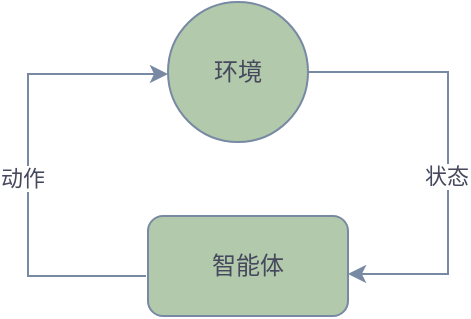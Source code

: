 <mxfile version="17.0.0" type="github">
  <diagram id="sNLXvnmChGcaQ6COaLIs" name="Page-1">
    <mxGraphModel dx="677" dy="363" grid="1" gridSize="10" guides="1" tooltips="1" connect="1" arrows="1" fold="1" page="1" pageScale="1" pageWidth="827" pageHeight="1169" math="0" shadow="0">
      <root>
        <mxCell id="0" />
        <mxCell id="1" parent="0" />
        <mxCell id="5BkBxBPCYFakMQG9k8cQ-10" value="" style="edgeStyle=orthogonalEdgeStyle;rounded=0;orthogonalLoop=1;jettySize=auto;html=1;strokeColor=#788AA3;fontColor=#46495D;" parent="1" edge="1">
          <mxGeometry relative="1" as="geometry">
            <mxPoint x="300" y="360" as="sourcePoint" />
            <mxPoint x="330" y="259" as="targetPoint" />
            <Array as="points">
              <mxPoint x="319" y="360" />
              <mxPoint x="260" y="360" />
              <mxPoint x="260" y="259" />
            </Array>
          </mxGeometry>
        </mxCell>
        <mxCell id="5BkBxBPCYFakMQG9k8cQ-11" value="&lt;font face=&quot;宋体&quot; data-font-src=&quot;https://fonts.googleapis.com/css?family=%E5%AE%8B%E4%BD%93&quot;&gt;动作&lt;/font&gt;" style="edgeLabel;html=1;align=center;verticalAlign=middle;resizable=0;points=[];fontColor=#46495D;" parent="5BkBxBPCYFakMQG9k8cQ-10" vertex="1" connectable="0">
          <mxGeometry x="0.091" y="3" relative="1" as="geometry">
            <mxPoint y="9" as="offset" />
          </mxGeometry>
        </mxCell>
        <mxCell id="5BkBxBPCYFakMQG9k8cQ-1" value="&lt;font face=&quot;宋体&quot; data-font-src=&quot;https://fonts.googleapis.com/css?family=%E5%AE%8B%E4%BD%93&quot;&gt;智能体&lt;/font&gt;" style="rounded=1;whiteSpace=wrap;html=1;fillColor=#B2C9AB;strokeColor=#788AA3;fontColor=#46495D;" parent="1" vertex="1">
          <mxGeometry x="320" y="330" width="100" height="50" as="geometry" />
        </mxCell>
        <mxCell id="5BkBxBPCYFakMQG9k8cQ-7" value="" style="edgeStyle=orthogonalEdgeStyle;rounded=0;orthogonalLoop=1;jettySize=auto;html=1;strokeColor=#788AA3;fontColor=#46495D;exitX=1;exitY=0.5;exitDx=0;exitDy=0;" parent="1" edge="1" source="XiBxNFpeGL9yS7kUuLZw-1">
          <mxGeometry relative="1" as="geometry">
            <mxPoint x="430" y="259" as="sourcePoint" />
            <mxPoint x="420" y="359" as="targetPoint" />
            <Array as="points">
              <mxPoint x="470" y="258" />
              <mxPoint x="470" y="359" />
            </Array>
          </mxGeometry>
        </mxCell>
        <mxCell id="5BkBxBPCYFakMQG9k8cQ-8" value="&lt;font face=&quot;宋体&quot; data-font-src=&quot;https://fonts.googleapis.com/css?family=%E5%AE%8B%E4%BD%93&quot;&gt;状态&lt;/font&gt;" style="edgeLabel;html=1;align=center;verticalAlign=middle;resizable=0;points=[];fontColor=#46495D;" parent="5BkBxBPCYFakMQG9k8cQ-7" vertex="1" connectable="0">
          <mxGeometry x="-0.11" y="-1" relative="1" as="geometry">
            <mxPoint y="23" as="offset" />
          </mxGeometry>
        </mxCell>
        <mxCell id="XiBxNFpeGL9yS7kUuLZw-1" value="&lt;font face=&quot;宋体&quot; data-font-src=&quot;https://fonts.googleapis.com/css?family=%E5%AE%8B%E4%BD%93&quot;&gt;环境&lt;/font&gt;" style="ellipse;whiteSpace=wrap;html=1;aspect=fixed;fillColor=#B2C9AB;strokeColor=#788AA3;fontColor=#46495D;" vertex="1" parent="1">
          <mxGeometry x="330" y="223" width="70" height="70" as="geometry" />
        </mxCell>
      </root>
    </mxGraphModel>
  </diagram>
</mxfile>
